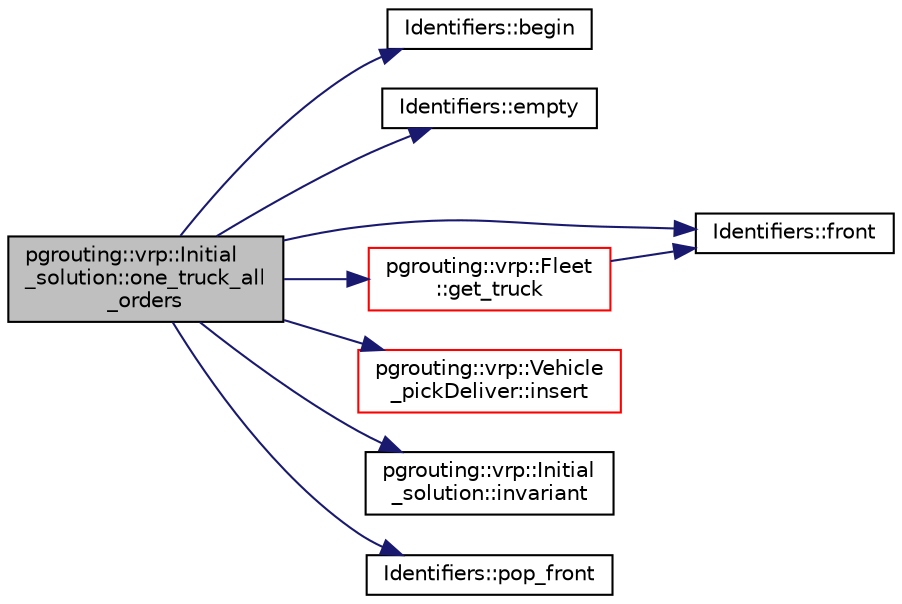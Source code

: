 digraph "pgrouting::vrp::Initial_solution::one_truck_all_orders"
{
  edge [fontname="Helvetica",fontsize="10",labelfontname="Helvetica",labelfontsize="10"];
  node [fontname="Helvetica",fontsize="10",shape=record];
  rankdir="LR";
  Node139 [label="pgrouting::vrp::Initial\l_solution::one_truck_all\l_orders",height=0.2,width=0.4,color="black", fillcolor="grey75", style="filled", fontcolor="black"];
  Node139 -> Node140 [color="midnightblue",fontsize="10",style="solid",fontname="Helvetica"];
  Node140 [label="Identifiers::begin",height=0.2,width=0.4,color="black", fillcolor="white", style="filled",URL="$classIdentifiers.html#a86a7dfb403d49326e8cbf8b6450dfe3f"];
  Node139 -> Node141 [color="midnightblue",fontsize="10",style="solid",fontname="Helvetica"];
  Node141 [label="Identifiers::empty",height=0.2,width=0.4,color="black", fillcolor="white", style="filled",URL="$classIdentifiers.html#a6d1a35df74df78a52e938c39dc64c640"];
  Node139 -> Node142 [color="midnightblue",fontsize="10",style="solid",fontname="Helvetica"];
  Node142 [label="Identifiers::front",height=0.2,width=0.4,color="black", fillcolor="white", style="filled",URL="$classIdentifiers.html#affc6862074203a87d8e80223b555d86b"];
  Node139 -> Node143 [color="midnightblue",fontsize="10",style="solid",fontname="Helvetica"];
  Node143 [label="pgrouting::vrp::Fleet\l::get_truck",height=0.2,width=0.4,color="red", fillcolor="white", style="filled",URL="$classpgrouting_1_1vrp_1_1Fleet.html#a6ea2ff496416b26f55df04bd4d9d04c8"];
  Node143 -> Node142 [color="midnightblue",fontsize="10",style="solid",fontname="Helvetica"];
  Node139 -> Node145 [color="midnightblue",fontsize="10",style="solid",fontname="Helvetica"];
  Node145 [label="pgrouting::vrp::Vehicle\l_pickDeliver::insert",height=0.2,width=0.4,color="red", fillcolor="white", style="filled",URL="$classpgrouting_1_1vrp_1_1Vehicle__pickDeliver.html#ae10bef610549433ababadd20411a5e84",tooltip="Inserts an order. "];
  Node139 -> Node178 [color="midnightblue",fontsize="10",style="solid",fontname="Helvetica"];
  Node178 [label="pgrouting::vrp::Initial\l_solution::invariant",height=0.2,width=0.4,color="black", fillcolor="white", style="filled",URL="$classpgrouting_1_1vrp_1_1Initial__solution.html#ac2b7f0f11fe094e0a6964ce847542811"];
  Node139 -> Node179 [color="midnightblue",fontsize="10",style="solid",fontname="Helvetica"];
  Node179 [label="Identifiers::pop_front",height=0.2,width=0.4,color="black", fillcolor="white", style="filled",URL="$classIdentifiers.html#a6bfd470840528175732ced70c1b4399c"];
}
